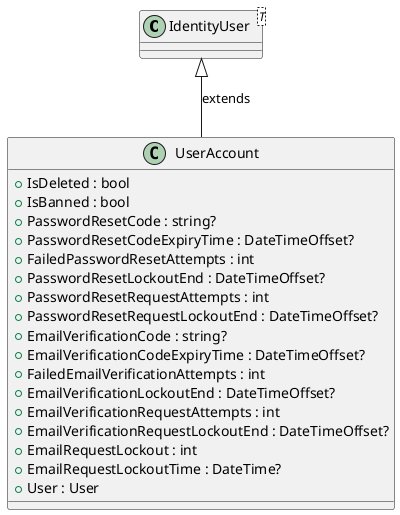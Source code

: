 @startuml
class IdentityUser<T> {

}



class UserAccount {
    + IsDeleted : bool
    + IsBanned : bool
    + PasswordResetCode : string?
    + PasswordResetCodeExpiryTime : DateTimeOffset?
    + FailedPasswordResetAttempts : int
    + PasswordResetLockoutEnd : DateTimeOffset?
    + PasswordResetRequestAttempts : int
    + PasswordResetRequestLockoutEnd : DateTimeOffset?
    + EmailVerificationCode : string?
    + EmailVerificationCodeExpiryTime : DateTimeOffset?
    + FailedEmailVerificationAttempts : int
    + EmailVerificationLockoutEnd : DateTimeOffset?
    + EmailVerificationRequestAttempts : int
    + EmailVerificationRequestLockoutEnd : DateTimeOffset?
    + EmailRequestLockout : int
    + EmailRequestLockoutTime : DateTime?
    + User : User
}

IdentityUser <|-- UserAccount : extends

@enduml